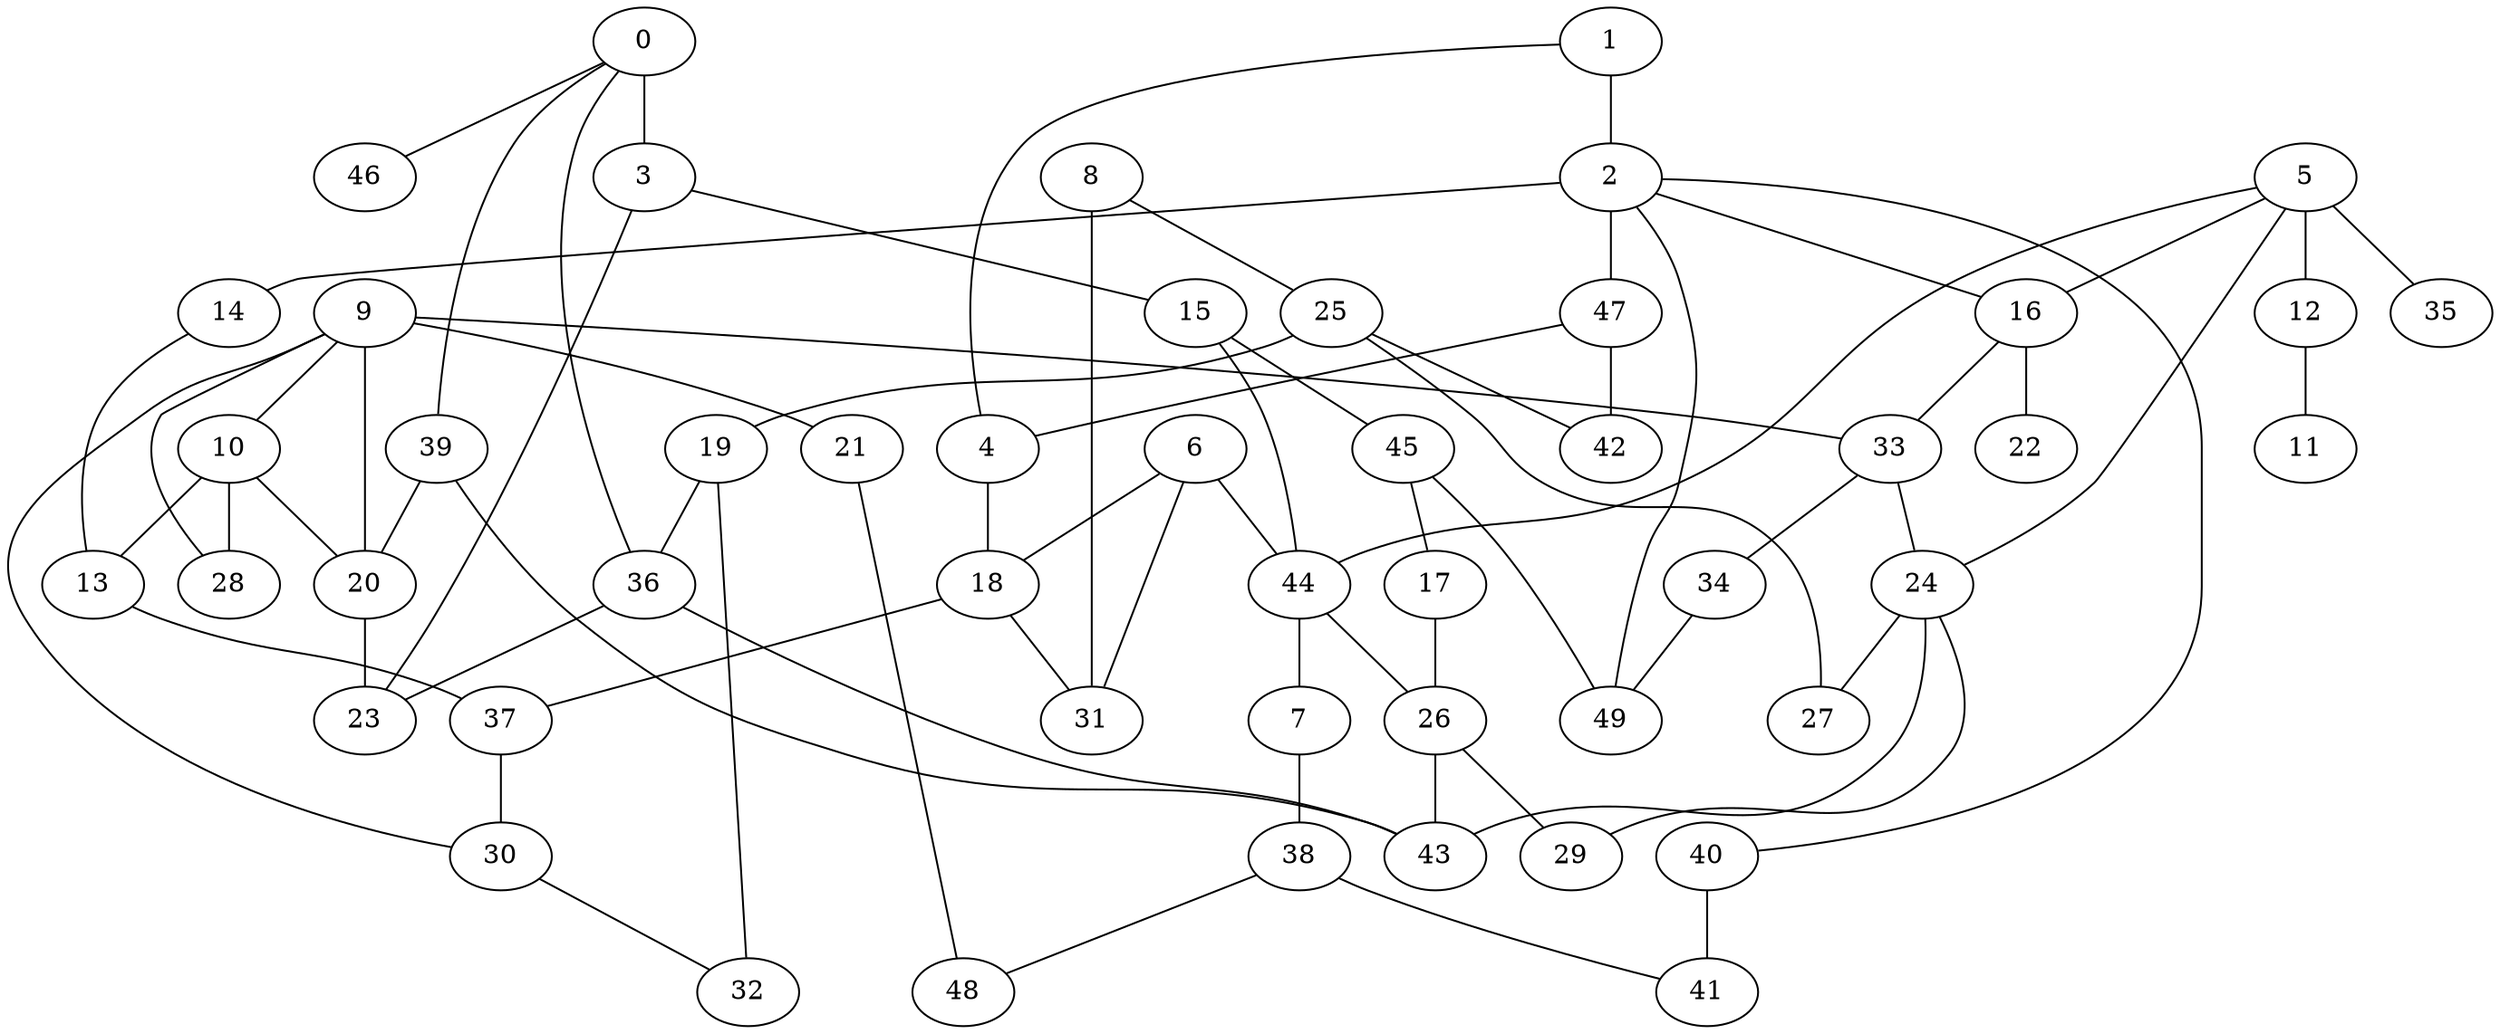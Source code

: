 strict graph {
0;
46;
39;
1;
2;
40;
47;
14;
3;
15;
4;
5;
12;
35;
16;
6;
18;
44;
7;
38;
8;
25;
31;
9;
21;
10;
28;
13;
11;
37;
45;
22;
33;
17;
26;
19;
36;
20;
48;
23;
24;
27;
42;
29;
43;
30;
32;
34;
49;
41;
0 -- 46 [weight=1];
0 -- 39 [weight=4];
0 -- 36 [weight=2];
0 -- 3 [weight=10];
39 -- 20 [weight=3];
39 -- 43 [weight=3];
1 -- 2 [weight=4];
1 -- 4 [weight=3];
2 -- 40 [weight=2];
2 -- 47 [weight=10];
2 -- 14 [weight=10];
2 -- 16 [weight=5];
2 -- 49 [weight=9];
40 -- 41 [weight=10];
47 -- 4 [weight=10];
47 -- 42 [weight=8];
14 -- 13 [weight=3];
3 -- 15 [weight=5];
3 -- 23 [weight=10];
15 -- 44 [weight=5];
15 -- 45 [weight=1];
4 -- 18 [weight=5];
5 -- 12 [weight=9];
5 -- 35 [weight=7];
5 -- 16 [weight=3];
5 -- 24 [weight=3];
5 -- 44 [weight=6];
12 -- 11 [weight=7];
16 -- 22 [weight=10];
16 -- 33 [weight=7];
6 -- 18 [weight=7];
6 -- 44 [weight=8];
6 -- 31 [weight=3];
18 -- 31 [weight=4];
18 -- 37 [weight=4];
44 -- 7 [weight=2];
44 -- 26 [weight=9];
7 -- 38 [weight=10];
38 -- 41 [weight=5];
38 -- 48 [weight=1];
8 -- 25 [weight=5];
8 -- 31 [weight=9];
25 -- 27 [weight=5];
25 -- 42 [weight=2];
25 -- 19 [weight=7];
9 -- 21 [weight=9];
9 -- 10 [weight=1];
9 -- 28 [weight=2];
9 -- 20 [weight=9];
9 -- 33 [weight=10];
9 -- 30 [weight=7];
21 -- 48 [weight=3];
10 -- 28 [weight=10];
10 -- 13 [weight=2];
10 -- 20 [weight=5];
13 -- 37 [weight=8];
37 -- 30 [weight=9];
45 -- 17 [weight=1];
45 -- 49 [weight=6];
33 -- 24 [weight=10];
33 -- 34 [weight=4];
17 -- 26 [weight=5];
26 -- 29 [weight=4];
26 -- 43 [weight=9];
19 -- 36 [weight=6];
19 -- 32 [weight=9];
36 -- 23 [weight=4];
36 -- 43 [weight=5];
20 -- 23 [weight=9];
24 -- 43 [weight=9];
24 -- 27 [weight=8];
24 -- 29 [weight=4];
30 -- 32 [weight=5];
34 -- 49 [weight=1];
}

